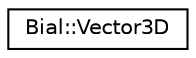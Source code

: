 digraph "Graphical Class Hierarchy"
{
  edge [fontname="Helvetica",fontsize="10",labelfontname="Helvetica",labelfontsize="10"];
  node [fontname="Helvetica",fontsize="10",shape=record];
  rankdir="LR";
  Node1 [label="Bial::Vector3D",height=0.2,width=0.4,color="black", fillcolor="white", style="filled",URL="$group__render__geom.html#class_bial_1_1_vector3_d",tooltip="The Vector3D class is a Geometric representation of a vector direction in 3D space. "];
}
